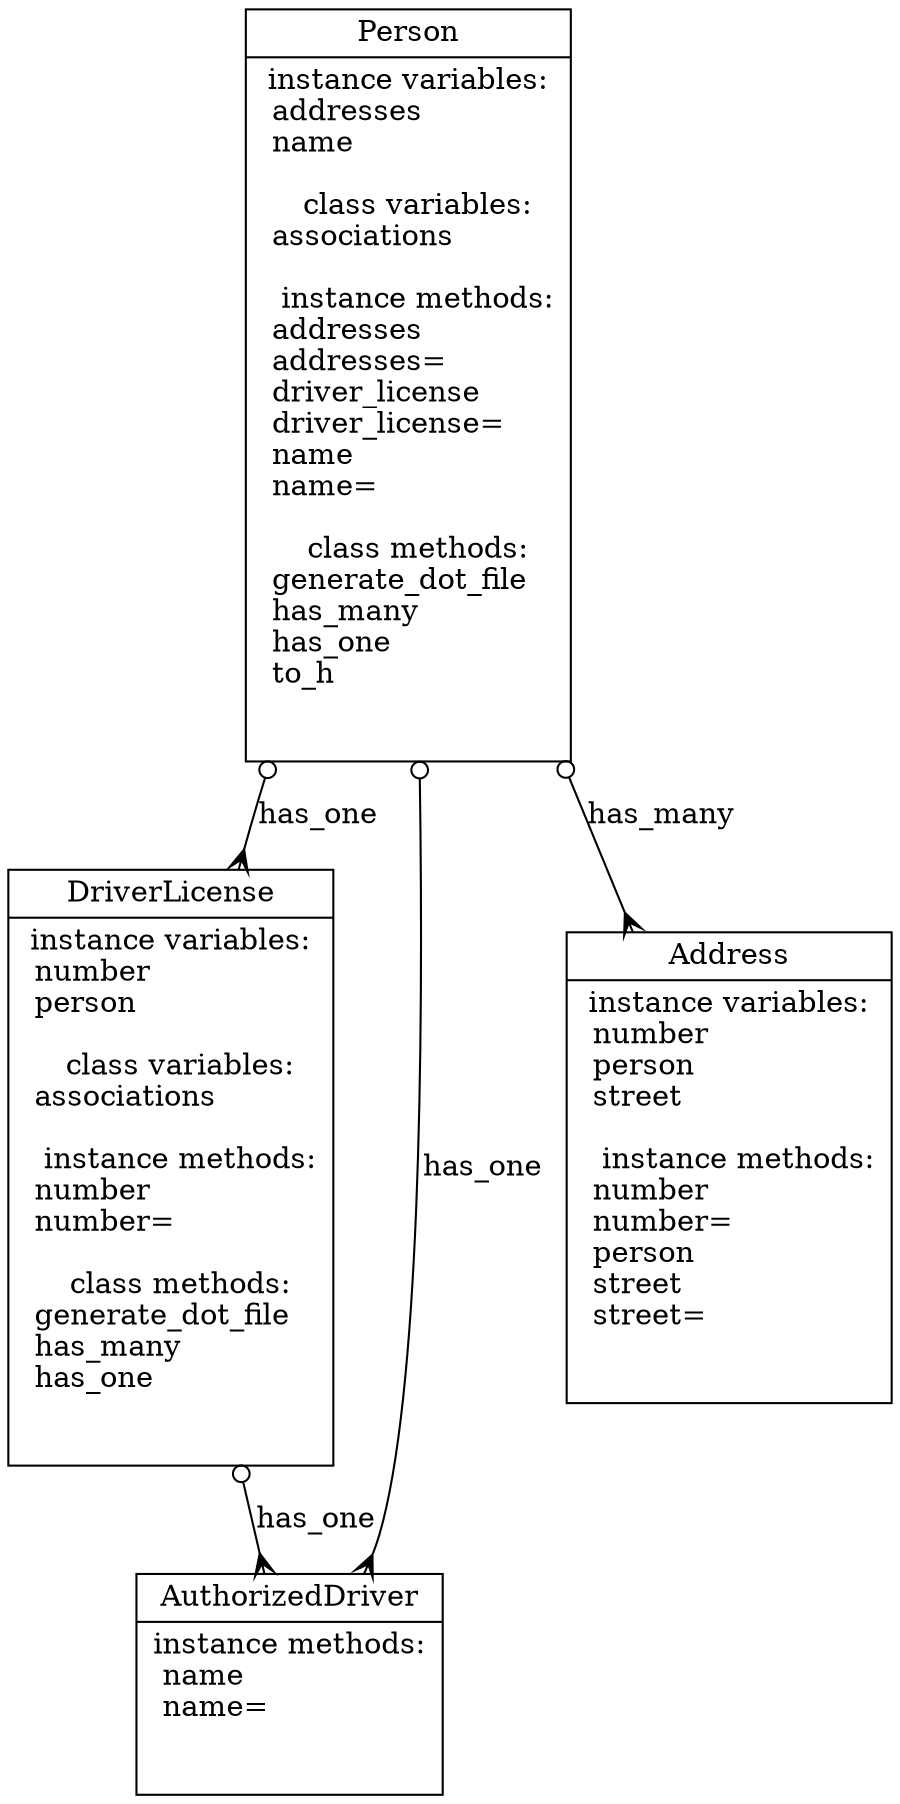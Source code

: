 digraph models_diagram { graph[overlap=false, splines=true] 
 "Person" [shape=record, label="{Person|\ 
instance variables:\n\ addresses \l\ name \l\  \l\  
class variables:\n\ associations \l\  \l\  
instance methods:\n\ addresses \l\ addresses= \l\ driver_license \l\ driver_license= \l\ name \l\ name= \l\  \l\  
class methods:\n\ generate_dot_file \l\ has_many \l\ has_one \l\ to_h \l\  \l\  }"] "Person" -> "DriverLicense" [arrowtail=odot, arrowhead=crow, dir=both, label="has_one"] "Person" -> "AuthorizedDriver" [arrowtail=odot, arrowhead=crow, dir=both, label="has_one"] "Person" -> "Address" [arrowtail=odot, arrowhead=crow, dir=both, label="has_many"]
 "DriverLicense" [shape=record, label="{DriverLicense|\ 
instance variables:\n\ number \l\ person \l\  \l\  
class variables:\n\ associations \l\  \l\  
instance methods:\n\ number \l\ number= \l\  \l\  
class methods:\n\ generate_dot_file \l\ has_many \l\ has_one \l\  \l\  }"] "DriverLicense" -> "AuthorizedDriver" [arrowtail=odot, arrowhead=crow, dir=both, label="has_one"]
 "AuthorizedDriver" [shape=record, label="{AuthorizedDriver|\ 
instance methods:\n\ name \l\ name= \l\  \l\  }"]
 "AuthorizedDriver" [shape=record, label="{AuthorizedDriver|\ 
instance methods:\n\ name \l\ name= \l\  \l\  }"]
 "Address" [shape=record, label="{Address|\ 
instance variables:\n\ number \l\ person \l\ street \l\  \l\  
instance methods:\n\ number \l\ number= \l\ person \l\ street \l\ street= \l\  \l\  }"] }